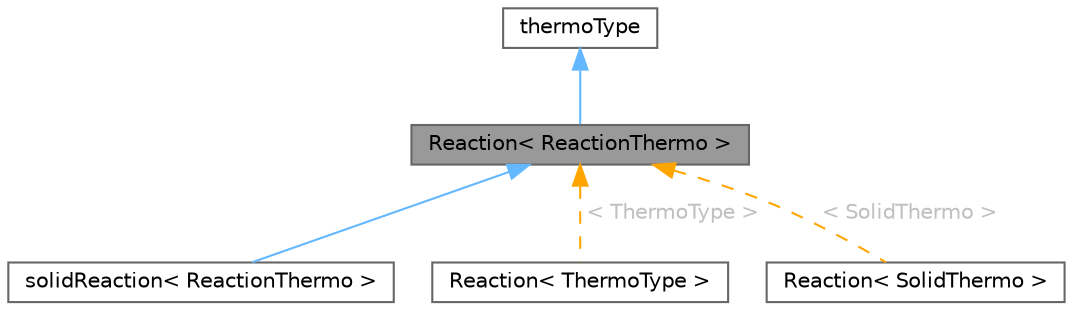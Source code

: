 digraph "Reaction&lt; ReactionThermo &gt;"
{
 // LATEX_PDF_SIZE
  bgcolor="transparent";
  edge [fontname=Helvetica,fontsize=10,labelfontname=Helvetica,labelfontsize=10];
  node [fontname=Helvetica,fontsize=10,shape=box,height=0.2,width=0.4];
  Node1 [id="Node000001",label="Reaction\< ReactionThermo \>",height=0.2,width=0.4,color="gray40", fillcolor="grey60", style="filled", fontcolor="black",tooltip="Simple extension of ReactionThermo to handle reaction kinetics in addition to the equilibrium thermod..."];
  Node2 -> Node1 [id="edge1_Node000001_Node000002",dir="back",color="steelblue1",style="solid",tooltip=" "];
  Node2 [id="Node000002",label="thermoType",height=0.2,width=0.4,color="gray40", fillcolor="white", style="filled",tooltip=" "];
  Node1 -> Node3 [id="edge2_Node000001_Node000003",dir="back",color="steelblue1",style="solid",tooltip=" "];
  Node3 [id="Node000003",label="solidReaction\< ReactionThermo \>",height=0.2,width=0.4,color="gray40", fillcolor="white", style="filled",URL="$classFoam_1_1solidReaction.html",tooltip="Read solid reactions of the type S1 = S2 + G1."];
  Node1 -> Node4 [id="edge3_Node000001_Node000004",dir="back",color="orange",style="dashed",tooltip=" ",label=" \< ThermoType \>",fontcolor="grey" ];
  Node4 [id="Node000004",label="Reaction\< ThermoType \>",height=0.2,width=0.4,color="gray40", fillcolor="white", style="filled",URL="$classFoam_1_1Reaction.html",tooltip=" "];
  Node1 -> Node5 [id="edge4_Node000001_Node000005",dir="back",color="orange",style="dashed",tooltip=" ",label=" \< SolidThermo \>",fontcolor="grey" ];
  Node5 [id="Node000005",label="Reaction\< SolidThermo \>",height=0.2,width=0.4,color="gray40", fillcolor="white", style="filled",URL="$classFoam_1_1Reaction.html",tooltip=" "];
}
